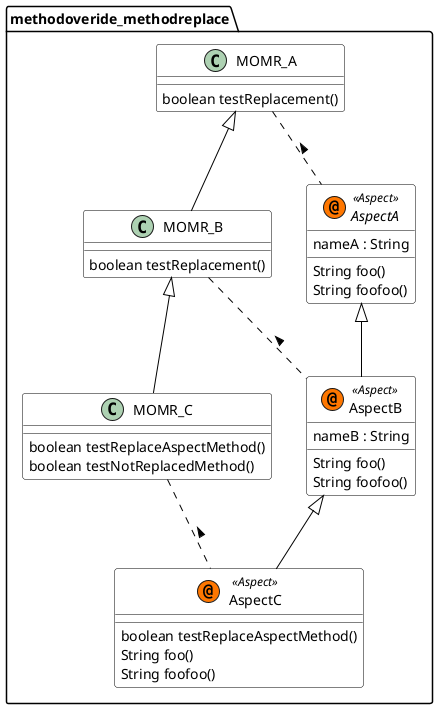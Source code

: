 @startuml

skinparam class {
	BackgroundColor White
	ArrowColor Black
	BorderColor Black
}
package methodoveride_methodreplace {
	class	MOMR_A {
		boolean testReplacement()
	}
	class	MOMR_B {
		boolean testReplacement()
	}
	class	MOMR_C {
		boolean testReplaceAspectMethod()
		boolean testNotReplacedMethod()
	}
	abstract	AspectA << (@,#FF7700) Aspect >> {
		nameA : String
		String foo()
		String foofoo()
	}
	class	AspectB << (@,#FF7700) Aspect >> {
		nameB : String
		String foo()
		String foofoo()
	}
	class	AspectC << (@,#FF7700) Aspect >> {
		boolean testReplaceAspectMethod()
		String foo()
		String foofoo()
	}
}
MOMR_A <|-- MOMR_B      
MOMR_B <|-- MOMR_C      
MOMR_A .. AspectA : <      
AspectA <|-- AspectB      
MOMR_B .. AspectB : <      
AspectB <|-- AspectC      
MOMR_C .. AspectC : <      
@enduml
